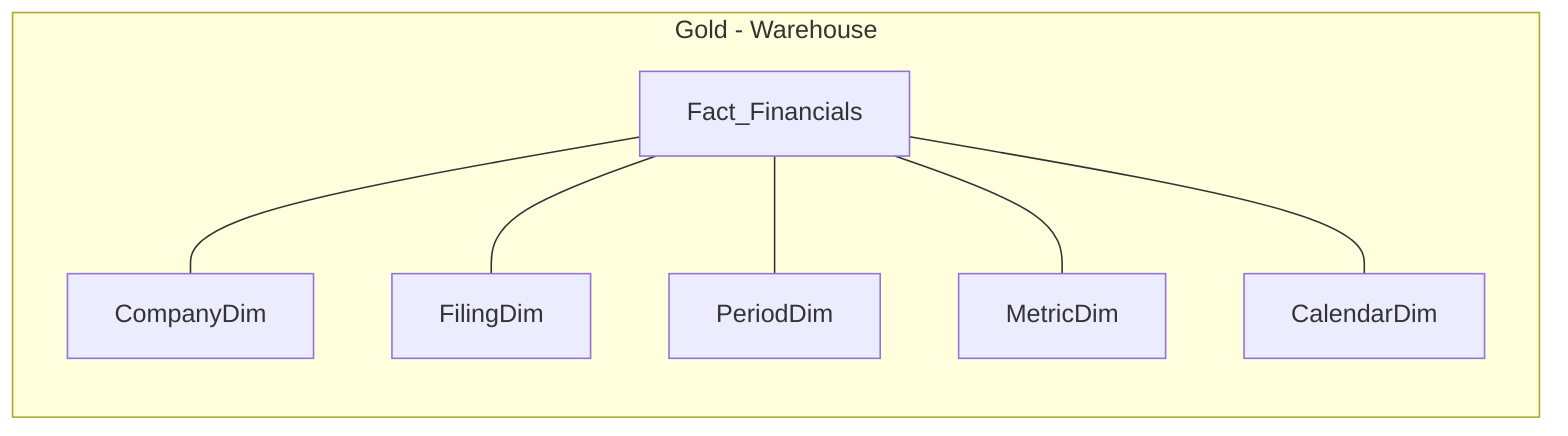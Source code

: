 flowchart LR
  subgraph GOLD[Gold - Warehouse]
    Fact[Fact_Financials] --- CompanyDim
    Fact --- FilingDim
    Fact --- PeriodDim
    Fact --- MetricDim
    Fact --- CalendarDim
  end